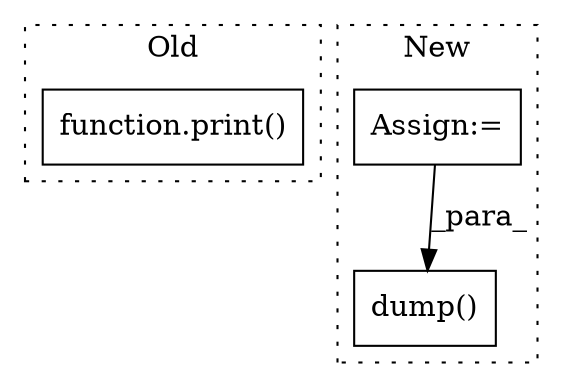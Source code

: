 digraph G {
subgraph cluster0 {
1 [label="function.print()" a="75" s="688,706" l="6,1" shape="box"];
label = "Old";
style="dotted";
}
subgraph cluster1 {
2 [label="dump()" a="75" s="1651,1683" l="12,35" shape="box"];
3 [label="Assign:=" a="68" s="838" l="3" shape="box"];
label = "New";
style="dotted";
}
3 -> 2 [label="_para_"];
}